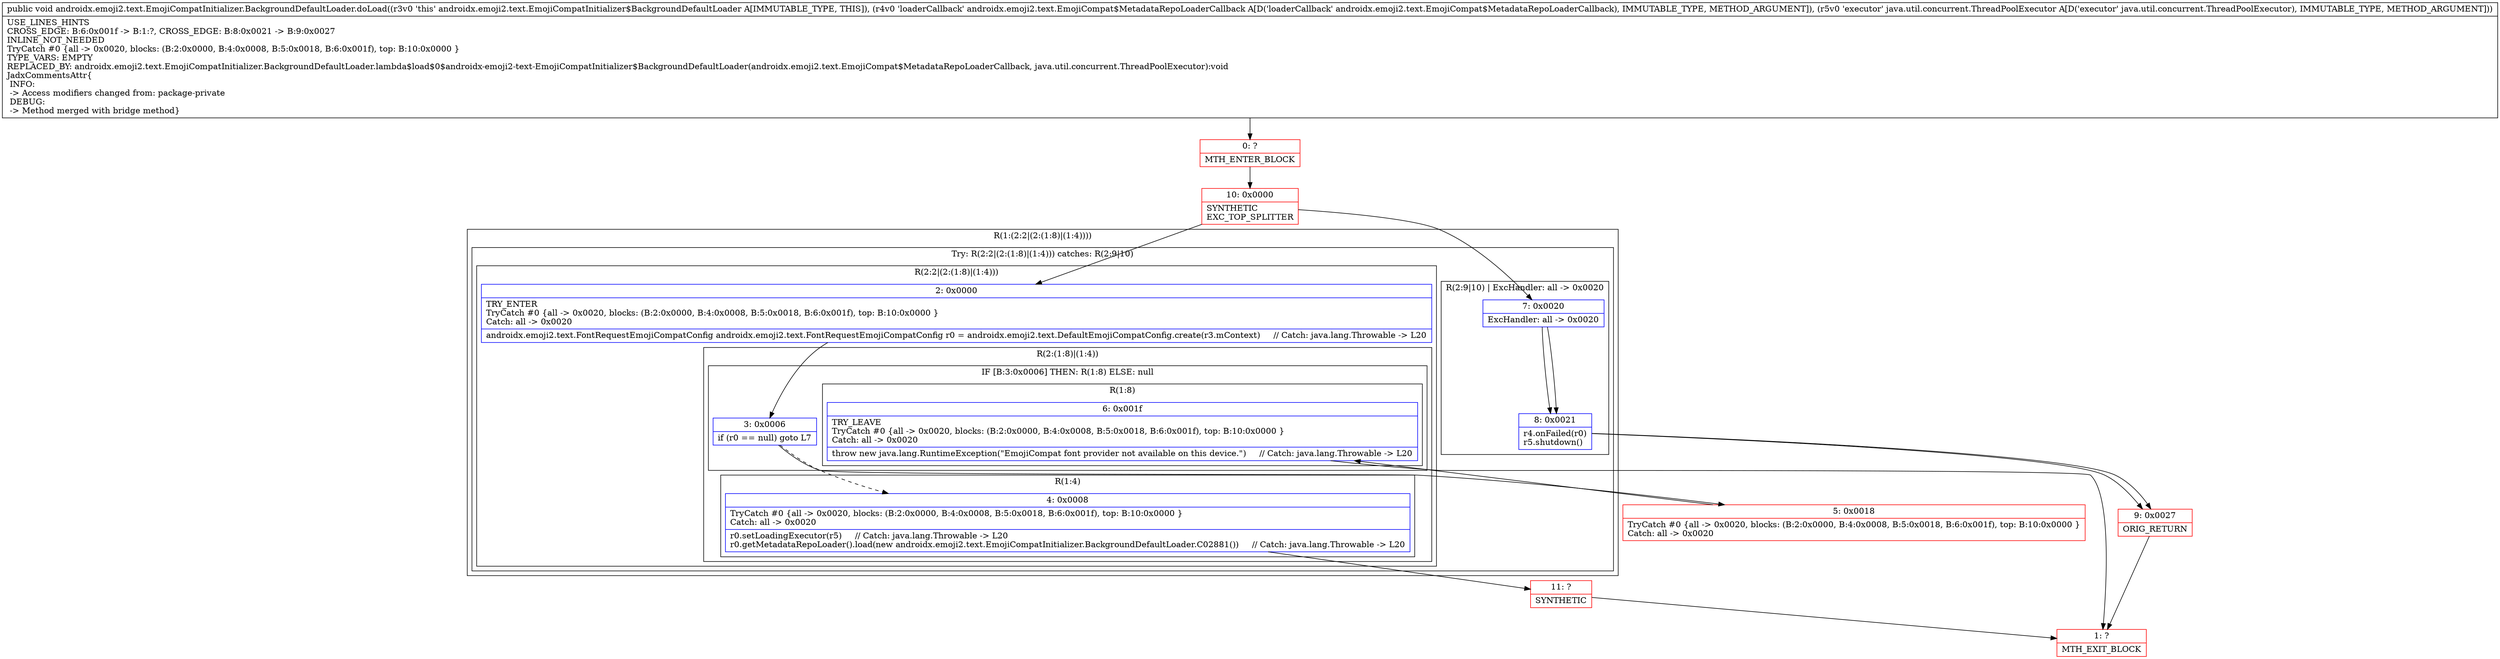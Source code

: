 digraph "CFG forandroidx.emoji2.text.EmojiCompatInitializer.BackgroundDefaultLoader.doLoad(Landroidx\/emoji2\/text\/EmojiCompat$MetadataRepoLoaderCallback;Ljava\/util\/concurrent\/ThreadPoolExecutor;)V" {
subgraph cluster_Region_1191555347 {
label = "R(1:(2:2|(2:(1:8)|(1:4))))";
node [shape=record,color=blue];
subgraph cluster_TryCatchRegion_1616957583 {
label = "Try: R(2:2|(2:(1:8)|(1:4))) catches: R(2:9|10)";
node [shape=record,color=blue];
subgraph cluster_Region_871717138 {
label = "R(2:2|(2:(1:8)|(1:4)))";
node [shape=record,color=blue];
Node_2 [shape=record,label="{2\:\ 0x0000|TRY_ENTER\lTryCatch #0 \{all \-\> 0x0020, blocks: (B:2:0x0000, B:4:0x0008, B:5:0x0018, B:6:0x001f), top: B:10:0x0000 \}\lCatch: all \-\> 0x0020\l|androidx.emoji2.text.FontRequestEmojiCompatConfig androidx.emoji2.text.FontRequestEmojiCompatConfig r0 = androidx.emoji2.text.DefaultEmojiCompatConfig.create(r3.mContext)     \/\/ Catch: java.lang.Throwable \-\> L20\l}"];
subgraph cluster_Region_1109269089 {
label = "R(2:(1:8)|(1:4))";
node [shape=record,color=blue];
subgraph cluster_IfRegion_370790749 {
label = "IF [B:3:0x0006] THEN: R(1:8) ELSE: null";
node [shape=record,color=blue];
Node_3 [shape=record,label="{3\:\ 0x0006|if (r0 == null) goto L7\l}"];
subgraph cluster_Region_1164691557 {
label = "R(1:8)";
node [shape=record,color=blue];
Node_6 [shape=record,label="{6\:\ 0x001f|TRY_LEAVE\lTryCatch #0 \{all \-\> 0x0020, blocks: (B:2:0x0000, B:4:0x0008, B:5:0x0018, B:6:0x001f), top: B:10:0x0000 \}\lCatch: all \-\> 0x0020\l|throw new java.lang.RuntimeException(\"EmojiCompat font provider not available on this device.\")     \/\/ Catch: java.lang.Throwable \-\> L20\l}"];
}
}
subgraph cluster_Region_281936155 {
label = "R(1:4)";
node [shape=record,color=blue];
Node_4 [shape=record,label="{4\:\ 0x0008|TryCatch #0 \{all \-\> 0x0020, blocks: (B:2:0x0000, B:4:0x0008, B:5:0x0018, B:6:0x001f), top: B:10:0x0000 \}\lCatch: all \-\> 0x0020\l|r0.setLoadingExecutor(r5)     \/\/ Catch: java.lang.Throwable \-\> L20\lr0.getMetadataRepoLoader().load(new androidx.emoji2.text.EmojiCompatInitializer.BackgroundDefaultLoader.C02881())     \/\/ Catch: java.lang.Throwable \-\> L20\l}"];
}
}
}
subgraph cluster_Region_789341426 {
label = "R(2:9|10) | ExcHandler: all \-\> 0x0020\l";
node [shape=record,color=blue];
Node_7 [shape=record,label="{7\:\ 0x0020|ExcHandler: all \-\> 0x0020\l}"];
Node_8 [shape=record,label="{8\:\ 0x0021|r4.onFailed(r0)\lr5.shutdown()\l}"];
}
}
}
subgraph cluster_Region_789341426 {
label = "R(2:9|10) | ExcHandler: all \-\> 0x0020\l";
node [shape=record,color=blue];
Node_7 [shape=record,label="{7\:\ 0x0020|ExcHandler: all \-\> 0x0020\l}"];
Node_8 [shape=record,label="{8\:\ 0x0021|r4.onFailed(r0)\lr5.shutdown()\l}"];
}
Node_0 [shape=record,color=red,label="{0\:\ ?|MTH_ENTER_BLOCK\l}"];
Node_10 [shape=record,color=red,label="{10\:\ 0x0000|SYNTHETIC\lEXC_TOP_SPLITTER\l}"];
Node_11 [shape=record,color=red,label="{11\:\ ?|SYNTHETIC\l}"];
Node_1 [shape=record,color=red,label="{1\:\ ?|MTH_EXIT_BLOCK\l}"];
Node_5 [shape=record,color=red,label="{5\:\ 0x0018|TryCatch #0 \{all \-\> 0x0020, blocks: (B:2:0x0000, B:4:0x0008, B:5:0x0018, B:6:0x001f), top: B:10:0x0000 \}\lCatch: all \-\> 0x0020\l}"];
Node_9 [shape=record,color=red,label="{9\:\ 0x0027|ORIG_RETURN\l}"];
MethodNode[shape=record,label="{public void androidx.emoji2.text.EmojiCompatInitializer.BackgroundDefaultLoader.doLoad((r3v0 'this' androidx.emoji2.text.EmojiCompatInitializer$BackgroundDefaultLoader A[IMMUTABLE_TYPE, THIS]), (r4v0 'loaderCallback' androidx.emoji2.text.EmojiCompat$MetadataRepoLoaderCallback A[D('loaderCallback' androidx.emoji2.text.EmojiCompat$MetadataRepoLoaderCallback), IMMUTABLE_TYPE, METHOD_ARGUMENT]), (r5v0 'executor' java.util.concurrent.ThreadPoolExecutor A[D('executor' java.util.concurrent.ThreadPoolExecutor), IMMUTABLE_TYPE, METHOD_ARGUMENT]))  | USE_LINES_HINTS\lCROSS_EDGE: B:6:0x001f \-\> B:1:?, CROSS_EDGE: B:8:0x0021 \-\> B:9:0x0027\lINLINE_NOT_NEEDED\lTryCatch #0 \{all \-\> 0x0020, blocks: (B:2:0x0000, B:4:0x0008, B:5:0x0018, B:6:0x001f), top: B:10:0x0000 \}\lTYPE_VARS: EMPTY\lREPLACED_BY: androidx.emoji2.text.EmojiCompatInitializer.BackgroundDefaultLoader.lambda$load$0$androidx\-emoji2\-text\-EmojiCompatInitializer$BackgroundDefaultLoader(androidx.emoji2.text.EmojiCompat$MetadataRepoLoaderCallback, java.util.concurrent.ThreadPoolExecutor):void\lJadxCommentsAttr\{\l INFO: \l \-\> Access modifiers changed from: package\-private\l DEBUG: \l \-\> Method merged with bridge method\}\l}"];
MethodNode -> Node_0;Node_2 -> Node_3;
Node_3 -> Node_4[style=dashed];
Node_3 -> Node_5;
Node_6 -> Node_1;
Node_4 -> Node_11;
Node_7 -> Node_8;
Node_8 -> Node_9;
Node_7 -> Node_8;
Node_8 -> Node_9;
Node_0 -> Node_10;
Node_10 -> Node_2;
Node_10 -> Node_7;
Node_11 -> Node_1;
Node_5 -> Node_6;
Node_9 -> Node_1;
}

